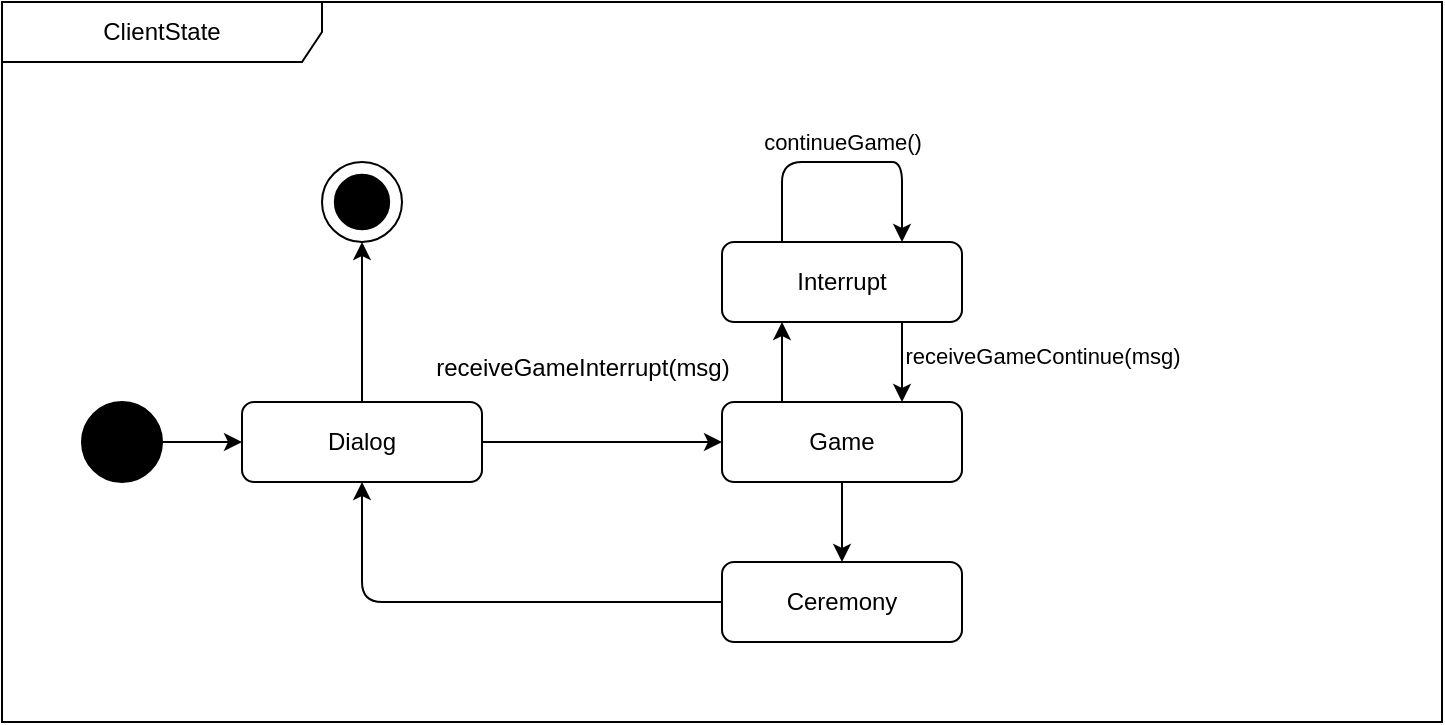 <mxfile version="24.7.8">
  <diagram name="Seite-1" id="bhteHaFV_CFS_0Fu9Rrk">
    <mxGraphModel dx="957" dy="478" grid="1" gridSize="10" guides="1" tooltips="1" connect="1" arrows="1" fold="1" page="1" pageScale="1" pageWidth="827" pageHeight="1169" math="0" shadow="0">
      <root>
        <mxCell id="0" />
        <mxCell id="1" parent="0" />
        <mxCell id="mv_P2EFcE8zkpO9AOmMs-1" value="ClientState" style="shape=umlFrame;whiteSpace=wrap;html=1;pointerEvents=0;recursiveResize=0;container=1;collapsible=0;width=160;" parent="1" vertex="1">
          <mxGeometry x="80" y="240" width="720" height="360" as="geometry" />
        </mxCell>
        <mxCell id="1F2mQ7YrCzXsIhA7OkNF-12" style="edgeStyle=orthogonalEdgeStyle;rounded=0;orthogonalLoop=1;jettySize=auto;html=1;entryX=0;entryY=0.5;entryDx=0;entryDy=0;exitX=1;exitY=0.5;exitDx=0;exitDy=0;" parent="mv_P2EFcE8zkpO9AOmMs-1" source="1F2mQ7YrCzXsIhA7OkNF-1" target="1F2mQ7YrCzXsIhA7OkNF-27" edge="1">
          <mxGeometry relative="1" as="geometry">
            <mxPoint x="160" y="220" as="targetPoint" />
            <mxPoint x="80" y="220" as="sourcePoint" />
          </mxGeometry>
        </mxCell>
        <mxCell id="1F2mQ7YrCzXsIhA7OkNF-1" value="" style="ellipse;whiteSpace=wrap;html=1;aspect=fixed;fillColor=#000000;" parent="mv_P2EFcE8zkpO9AOmMs-1" vertex="1">
          <mxGeometry x="40" y="200" width="40" height="40" as="geometry" />
        </mxCell>
        <mxCell id="1F2mQ7YrCzXsIhA7OkNF-24" style="edgeStyle=orthogonalEdgeStyle;rounded=0;orthogonalLoop=1;jettySize=auto;html=1;entryX=0.5;entryY=1;entryDx=0;entryDy=0;exitX=0.5;exitY=0;exitDx=0;exitDy=0;" parent="mv_P2EFcE8zkpO9AOmMs-1" source="1F2mQ7YrCzXsIhA7OkNF-27" target="1F2mQ7YrCzXsIhA7OkNF-25" edge="1">
          <mxGeometry relative="1" as="geometry">
            <mxPoint x="180" y="190" as="sourcePoint" />
            <mxPoint x="179.38" y="120" as="targetPoint" />
          </mxGeometry>
        </mxCell>
        <mxCell id="1F2mQ7YrCzXsIhA7OkNF-17" style="edgeStyle=orthogonalEdgeStyle;rounded=1;orthogonalLoop=1;jettySize=auto;html=1;exitX=0;exitY=0.5;exitDx=0;exitDy=0;entryX=0.5;entryY=1;entryDx=0;entryDy=0;curved=0;" parent="mv_P2EFcE8zkpO9AOmMs-1" source="1F2mQ7YrCzXsIhA7OkNF-10" target="1F2mQ7YrCzXsIhA7OkNF-27" edge="1">
          <mxGeometry relative="1" as="geometry">
            <mxPoint x="180" y="250" as="targetPoint" />
          </mxGeometry>
        </mxCell>
        <mxCell id="1F2mQ7YrCzXsIhA7OkNF-25" value="" style="ellipse;whiteSpace=wrap;html=1;aspect=fixed;" parent="mv_P2EFcE8zkpO9AOmMs-1" vertex="1">
          <mxGeometry x="160" y="80" width="40" height="40" as="geometry" />
        </mxCell>
        <mxCell id="1F2mQ7YrCzXsIhA7OkNF-26" value="" style="ellipse;whiteSpace=wrap;html=1;aspect=fixed;fillColor=#000000;" parent="mv_P2EFcE8zkpO9AOmMs-1" vertex="1">
          <mxGeometry x="166.41" y="86.41" width="27.18" height="27.18" as="geometry" />
        </mxCell>
        <mxCell id="1F2mQ7YrCzXsIhA7OkNF-28" style="edgeStyle=orthogonalEdgeStyle;rounded=0;orthogonalLoop=1;jettySize=auto;html=1;entryX=0;entryY=0.5;entryDx=0;entryDy=0;exitX=1;exitY=0.5;exitDx=0;exitDy=0;" parent="mv_P2EFcE8zkpO9AOmMs-1" source="1F2mQ7YrCzXsIhA7OkNF-27" target="1F2mQ7YrCzXsIhA7OkNF-7" edge="1">
          <mxGeometry relative="1" as="geometry">
            <mxPoint x="190" y="450" as="sourcePoint" />
            <mxPoint x="290" y="450" as="targetPoint" />
          </mxGeometry>
        </mxCell>
        <mxCell id="1F2mQ7YrCzXsIhA7OkNF-27" value="Dialog" style="rounded=1;whiteSpace=wrap;html=1;" parent="mv_P2EFcE8zkpO9AOmMs-1" vertex="1">
          <mxGeometry x="120" y="200" width="120" height="40" as="geometry" />
        </mxCell>
        <mxCell id="PLO2ItUGVTiK98ipuaq4-2" style="edgeStyle=orthogonalEdgeStyle;rounded=0;orthogonalLoop=1;jettySize=auto;html=1;exitX=0.25;exitY=0;exitDx=0;exitDy=0;entryX=0.25;entryY=1;entryDx=0;entryDy=0;" parent="mv_P2EFcE8zkpO9AOmMs-1" source="1F2mQ7YrCzXsIhA7OkNF-7" target="PLO2ItUGVTiK98ipuaq4-1" edge="1">
          <mxGeometry relative="1" as="geometry" />
        </mxCell>
        <mxCell id="1F2mQ7YrCzXsIhA7OkNF-7" value="Game" style="rounded=1;whiteSpace=wrap;html=1;" parent="mv_P2EFcE8zkpO9AOmMs-1" vertex="1">
          <mxGeometry x="360" y="200" width="120" height="40" as="geometry" />
        </mxCell>
        <mxCell id="1F2mQ7YrCzXsIhA7OkNF-10" value="Ceremony" style="rounded=1;whiteSpace=wrap;html=1;" parent="mv_P2EFcE8zkpO9AOmMs-1" vertex="1">
          <mxGeometry x="360" y="280" width="120" height="40" as="geometry" />
        </mxCell>
        <mxCell id="1F2mQ7YrCzXsIhA7OkNF-16" style="edgeStyle=orthogonalEdgeStyle;rounded=0;orthogonalLoop=1;jettySize=auto;html=1;entryX=0.5;entryY=0;entryDx=0;entryDy=0;exitX=0.5;exitY=1;exitDx=0;exitDy=0;" parent="mv_P2EFcE8zkpO9AOmMs-1" source="1F2mQ7YrCzXsIhA7OkNF-7" target="1F2mQ7YrCzXsIhA7OkNF-10" edge="1">
          <mxGeometry relative="1" as="geometry" />
        </mxCell>
        <mxCell id="PLO2ItUGVTiK98ipuaq4-3" style="edgeStyle=orthogonalEdgeStyle;rounded=0;orthogonalLoop=1;jettySize=auto;html=1;exitX=0.75;exitY=1;exitDx=0;exitDy=0;entryX=0.75;entryY=0;entryDx=0;entryDy=0;" parent="mv_P2EFcE8zkpO9AOmMs-1" source="PLO2ItUGVTiK98ipuaq4-1" target="1F2mQ7YrCzXsIhA7OkNF-7" edge="1">
          <mxGeometry relative="1" as="geometry" />
        </mxCell>
        <mxCell id="E6CSTmqY_YkvVbrenwJI-2" value="receiveGameContinue(msg)" style="edgeLabel;html=1;align=center;verticalAlign=middle;resizable=0;points=[];" parent="PLO2ItUGVTiK98ipuaq4-3" vertex="1" connectable="0">
          <mxGeometry x="-0.15" y="-1" relative="1" as="geometry">
            <mxPoint x="71" as="offset" />
          </mxGeometry>
        </mxCell>
        <mxCell id="PLO2ItUGVTiK98ipuaq4-1" value="Interrupt" style="rounded=1;whiteSpace=wrap;html=1;" parent="mv_P2EFcE8zkpO9AOmMs-1" vertex="1">
          <mxGeometry x="360" y="120" width="120" height="40" as="geometry" />
        </mxCell>
        <mxCell id="PLO2ItUGVTiK98ipuaq4-4" style="edgeStyle=orthogonalEdgeStyle;rounded=1;orthogonalLoop=1;jettySize=auto;html=1;exitX=0.25;exitY=0;exitDx=0;exitDy=0;entryX=0.75;entryY=0;entryDx=0;entryDy=0;curved=0;" parent="mv_P2EFcE8zkpO9AOmMs-1" source="PLO2ItUGVTiK98ipuaq4-1" target="PLO2ItUGVTiK98ipuaq4-1" edge="1">
          <mxGeometry relative="1" as="geometry">
            <Array as="points">
              <mxPoint x="430" y="80" />
              <mxPoint x="490" y="80" />
            </Array>
          </mxGeometry>
        </mxCell>
        <mxCell id="E6CSTmqY_YkvVbrenwJI-3" value="continueGame()" style="edgeLabel;html=1;align=center;verticalAlign=middle;resizable=0;points=[];" parent="PLO2ItUGVTiK98ipuaq4-4" vertex="1" connectable="0">
          <mxGeometry x="-0.086" relative="1" as="geometry">
            <mxPoint x="6" y="-10" as="offset" />
          </mxGeometry>
        </mxCell>
        <mxCell id="89KkYABjRnFRyUgcsaeE-1" value="receiveGameInterrupt(msg)" style="text;html=1;align=center;verticalAlign=middle;resizable=0;points=[];autosize=1;strokeColor=none;fillColor=none;" vertex="1" parent="1">
          <mxGeometry x="285" y="408" width="170" height="30" as="geometry" />
        </mxCell>
      </root>
    </mxGraphModel>
  </diagram>
</mxfile>
